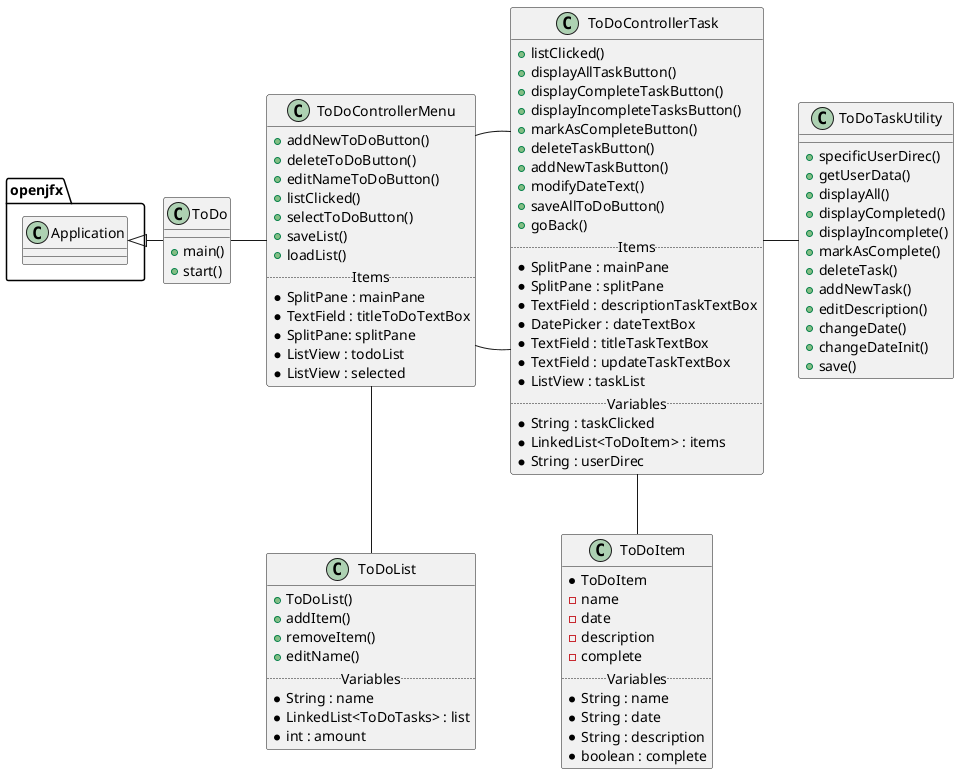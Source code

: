 @startuml

class ToDo {
    + main()
    + start()
}

class ToDoControllerMenu {
    + addNewToDoButton()
    + deleteToDoButton()
    + editNameToDoButton()
    + listClicked()
    + selectToDoButton()
    + saveList()
    + loadList()
    ..Items..
    * SplitPane : mainPane
    * TextField : titleToDoTextBox
    * SplitPane: splitPane
    * ListView : todoList
    * ListView : selected
}

class ToDoList {
    + ToDoList()
    + addItem()
    + removeItem()
    + editName()
    ..Variables..
    * String : name
    * LinkedList<ToDoTasks> : list
    * int : amount
}

class ToDoControllerTask {
    + listClicked()
    + displayAllTaskButton()
    + displayCompleteTaskButton()
    + displayIncompleteTasksButton()
    + markAsCompleteButton()
    + deleteTaskButton()
    + addNewTaskButton()
    + modifyDateText()
    + saveAllToDoButton()
    + goBack()
    ..Items..
    * SplitPane : mainPane
    * SplitPane : splitPane
    * TextField : descriptionTaskTextBox
    * DatePicker : dateTextBox
    * TextField : titleTaskTextBox
    * TextField : updateTaskTextBox
    * ListView : taskList
    ..Variables..
    * String : taskClicked
    * LinkedList<ToDoItem> : items
    * String : userDirec
}

class ToDoTaskUtility {
    + specificUserDirec()
    + getUserData()
    + displayAll()
    + displayCompleted()
    + displayIncomplete()
    + markAsComplete()
    + deleteTask()
    + addNewTask()
    + editDescription()
    + changeDate()
    + changeDateInit()
    + save()
}

class ToDoItem {
    * ToDoItem
    - name
    - date
    - description
    - complete
    ..Variables..
    * String : name
    * String : date
    * String : description
    * boolean : complete
}

openjfx.Application <|- ToDo

ToDo - ToDoControllerMenu

ToDoControllerMenu - ToDoControllerTask
ToDoControllerMenu -- ToDoList

ToDoControllerTask - ToDoControllerMenu
ToDoControllerTask -- ToDoItem
ToDoControllerTask - ToDoTaskUtility

@enduml